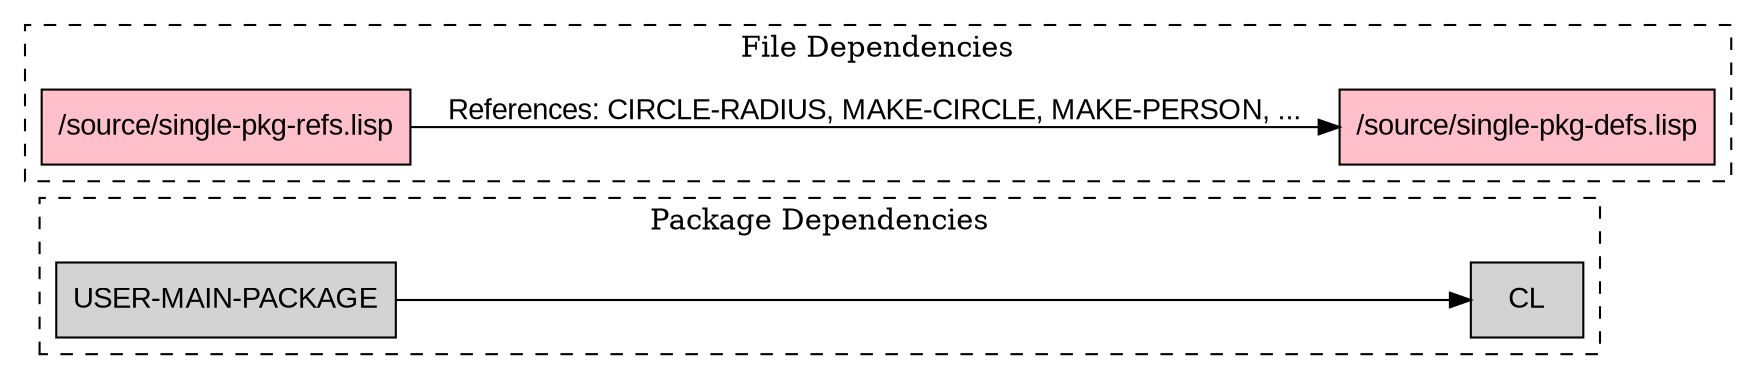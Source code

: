 digraph Dependencies {
  rankdir=LR;
  compound=true;
  node [shape=box, fontname="Arial"];
  edge [fontname="Arial"];
  subgraph cluster_systems {
    label="System Dependencies";
    style=dashed;
    node [style=filled,fillcolor=lightpink];
  }

  subgraph cluster_packages {
    label="Package Dependencies";
    style=dashed;
    node [style=filled,fillcolor=lightgrey];
    "pkg_user_main_package" [label="USER-MAIN-PACKAGE"];
    "pkg_cl" [label="CL"];
    "pkg_user_main_package" -> "pkg_cl";
  }

  subgraph cluster_files {
    label="File Dependencies";
    style=dashed;
    node [style=filled,fillcolor=lightblue];
    "single_pkg_defs_lisp" [label="/source/single-pkg-defs.lisp",fillcolor=pink];
    "single_pkg_refs_lisp" [label="/source/single-pkg-refs.lisp",fillcolor=pink];
    "single_pkg_refs_lisp" -> "single_pkg_defs_lisp" [label="References: CIRCLE-RADIUS, MAKE-CIRCLE, MAKE-PERSON, ..."];
  }
}

